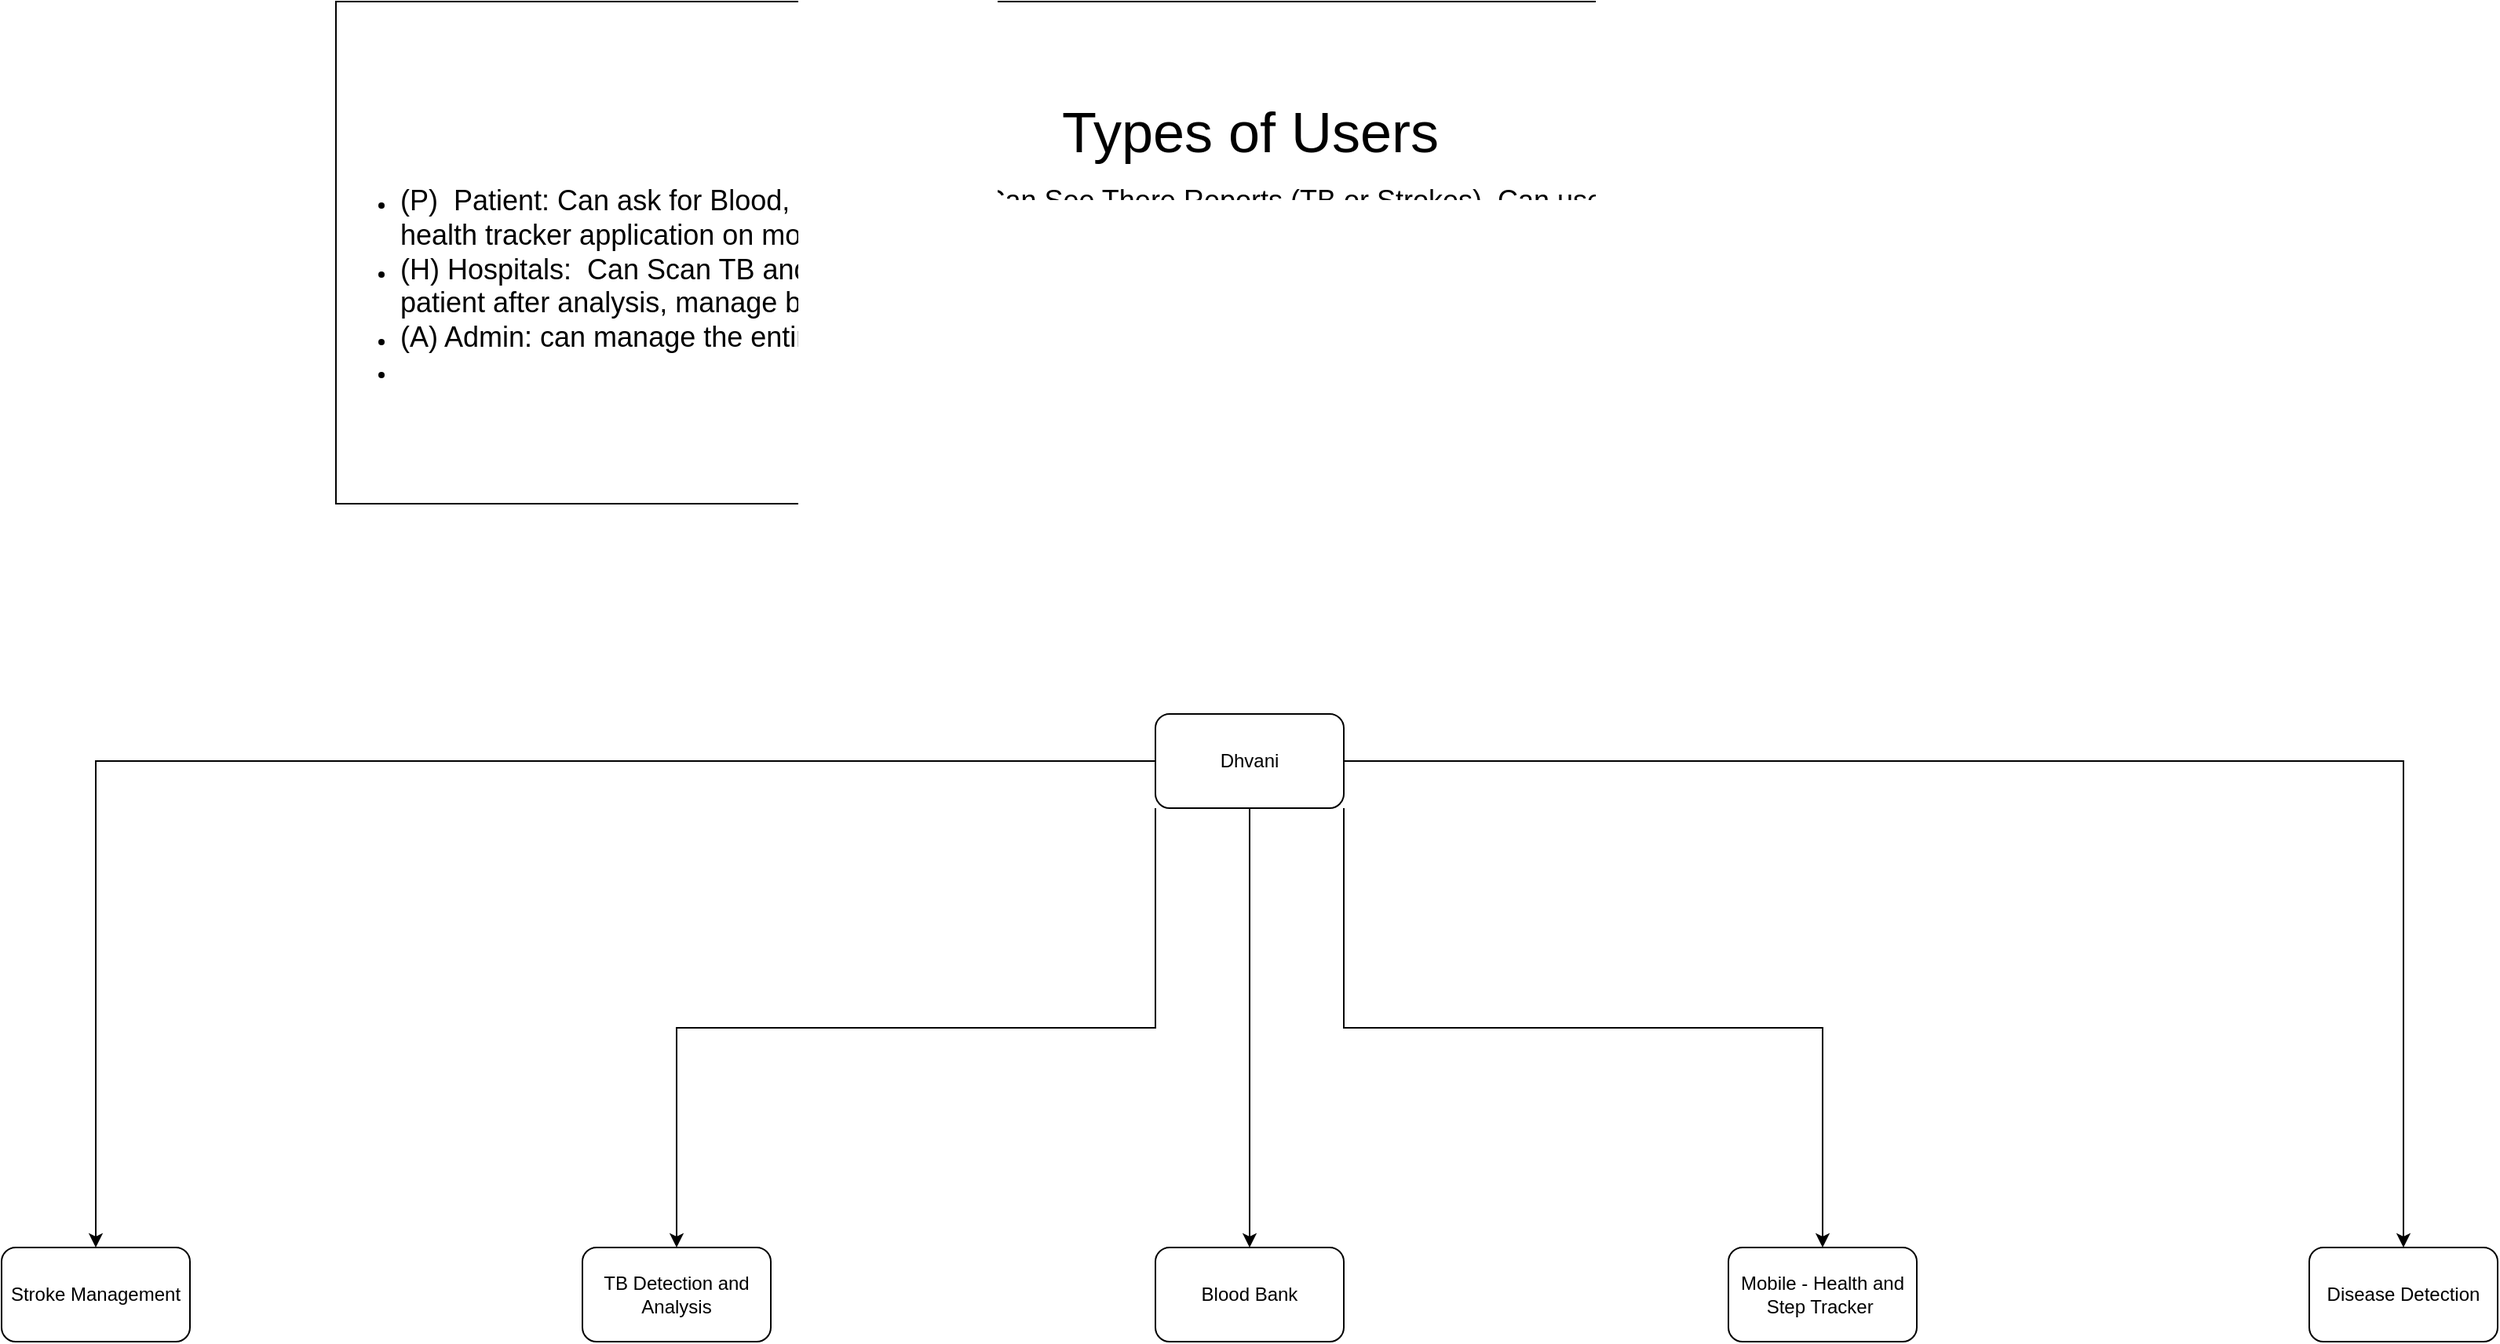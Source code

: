 <mxfile version="26.2.14">
  <diagram name="Page-1" id="2jZYsr6n-XRiOU4zYmJy">
    <mxGraphModel dx="2489" dy="2006" grid="1" gridSize="10" guides="1" tooltips="1" connect="1" arrows="1" fold="1" page="1" pageScale="1" pageWidth="850" pageHeight="1100" math="0" shadow="0">
      <root>
        <mxCell id="0" />
        <mxCell id="1" parent="0" />
        <mxCell id="cho-ca6ZLL90UinDN3vK-3" value="" style="edgeStyle=orthogonalEdgeStyle;rounded=0;orthogonalLoop=1;jettySize=auto;html=1;" parent="1" source="cho-ca6ZLL90UinDN3vK-1" target="cho-ca6ZLL90UinDN3vK-2" edge="1">
          <mxGeometry relative="1" as="geometry" />
        </mxCell>
        <mxCell id="cho-ca6ZLL90UinDN3vK-5" value="" style="edgeStyle=orthogonalEdgeStyle;rounded=0;orthogonalLoop=1;jettySize=auto;html=1;" parent="1" source="cho-ca6ZLL90UinDN3vK-1" target="cho-ca6ZLL90UinDN3vK-4" edge="1">
          <mxGeometry relative="1" as="geometry" />
        </mxCell>
        <mxCell id="cho-ca6ZLL90UinDN3vK-7" value="" style="edgeStyle=orthogonalEdgeStyle;rounded=0;orthogonalLoop=1;jettySize=auto;html=1;" parent="1" source="cho-ca6ZLL90UinDN3vK-1" target="cho-ca6ZLL90UinDN3vK-6" edge="1">
          <mxGeometry relative="1" as="geometry" />
        </mxCell>
        <mxCell id="cho-ca6ZLL90UinDN3vK-8" style="edgeStyle=orthogonalEdgeStyle;rounded=0;orthogonalLoop=1;jettySize=auto;html=1;exitX=0;exitY=1;exitDx=0;exitDy=0;" parent="1" source="cho-ca6ZLL90UinDN3vK-1" target="cho-ca6ZLL90UinDN3vK-9" edge="1">
          <mxGeometry relative="1" as="geometry">
            <mxPoint x="230" y="170" as="targetPoint" />
          </mxGeometry>
        </mxCell>
        <mxCell id="cho-ca6ZLL90UinDN3vK-11" style="edgeStyle=orthogonalEdgeStyle;rounded=0;orthogonalLoop=1;jettySize=auto;html=1;exitX=1;exitY=1;exitDx=0;exitDy=0;" parent="1" source="cho-ca6ZLL90UinDN3vK-1" target="cho-ca6ZLL90UinDN3vK-10" edge="1">
          <mxGeometry relative="1" as="geometry" />
        </mxCell>
        <mxCell id="cho-ca6ZLL90UinDN3vK-1" value="Dhvani" style="rounded=1;whiteSpace=wrap;html=1;" parent="1" vertex="1">
          <mxGeometry x="365" y="-160" width="120" height="60" as="geometry" />
        </mxCell>
        <mxCell id="cho-ca6ZLL90UinDN3vK-2" value="Blood Bank" style="whiteSpace=wrap;html=1;rounded=1;" parent="1" vertex="1">
          <mxGeometry x="365" y="180" width="120" height="60" as="geometry" />
        </mxCell>
        <mxCell id="cho-ca6ZLL90UinDN3vK-4" value="Stroke Management" style="rounded=1;whiteSpace=wrap;html=1;" parent="1" vertex="1">
          <mxGeometry x="-370" y="180" width="120" height="60" as="geometry" />
        </mxCell>
        <mxCell id="cho-ca6ZLL90UinDN3vK-6" value="Disease Detection" style="whiteSpace=wrap;html=1;rounded=1;" parent="1" vertex="1">
          <mxGeometry x="1100" y="180" width="120" height="60" as="geometry" />
        </mxCell>
        <mxCell id="cho-ca6ZLL90UinDN3vK-9" value="TB Detection and Analysis" style="rounded=1;whiteSpace=wrap;html=1;" parent="1" vertex="1">
          <mxGeometry y="180" width="120" height="60" as="geometry" />
        </mxCell>
        <mxCell id="cho-ca6ZLL90UinDN3vK-10" value="Mobile - Health and Step Tracker&amp;nbsp;" style="rounded=1;whiteSpace=wrap;html=1;" parent="1" vertex="1">
          <mxGeometry x="730" y="180" width="120" height="60" as="geometry" />
        </mxCell>
        <mxCell id="ooRwKXd2BNiPBcHHCCqo-1" value="&lt;font style=&quot;font-size: 36px;&quot;&gt;Types of Users&lt;/font&gt;&lt;div style=&quot;text-align: left;&quot;&gt;&lt;ul&gt;&lt;li&gt;&lt;span style=&quot;background-color: transparent; color: light-dark(rgb(0, 0, 0), rgb(255, 255, 255));&quot;&gt;&lt;font style=&quot;font-size: 18px;&quot;&gt;(P)&amp;nbsp; Patient: Can ask for Blood, Donate Blood, Can See There Reports (TB or Strokes), Can use disease Detection chat bot, can use the health tracker application on mobile&lt;/font&gt;&lt;/span&gt;&lt;/li&gt;&lt;li&gt;&lt;span style=&quot;background-color: transparent; color: light-dark(rgb(0, 0, 0), rgb(255, 255, 255));&quot;&gt;&lt;font style=&quot;font-size: 18px;&quot;&gt;(H) Hospitals:&amp;nbsp; Can Scan TB and Stroke Report , Can use disease detection chat bot to take ideas and help doctors, Submit reports of a patient after analysis, manage blood inventory give or take blood&amp;nbsp;&lt;/font&gt;&lt;/span&gt;&lt;/li&gt;&lt;li&gt;&lt;span style=&quot;background-color: transparent; color: light-dark(rgb(0, 0, 0), rgb(255, 255, 255));&quot;&gt;&lt;font style=&quot;font-size: 18px;&quot;&gt;(A) Admin: can manage the entire website delete a user, delete a hospital etc everything just the maintainer of the website&amp;nbsp;&lt;/font&gt;&lt;/span&gt;&lt;/li&gt;&lt;li&gt;&lt;span style=&quot;background-color: transparent; color: light-dark(rgb(0, 0, 0), rgb(255, 255, 255));&quot;&gt;&lt;font style=&quot;font-size: 18px;&quot;&gt;&lt;br&gt;&lt;/font&gt;&lt;/span&gt;&lt;/li&gt;&lt;/ul&gt;&lt;/div&gt;" style="rounded=0;whiteSpace=wrap;html=1;align=center;" vertex="1" parent="1">
          <mxGeometry x="-157" y="-614" width="1165" height="320" as="geometry" />
        </mxCell>
      </root>
    </mxGraphModel>
  </diagram>
</mxfile>
